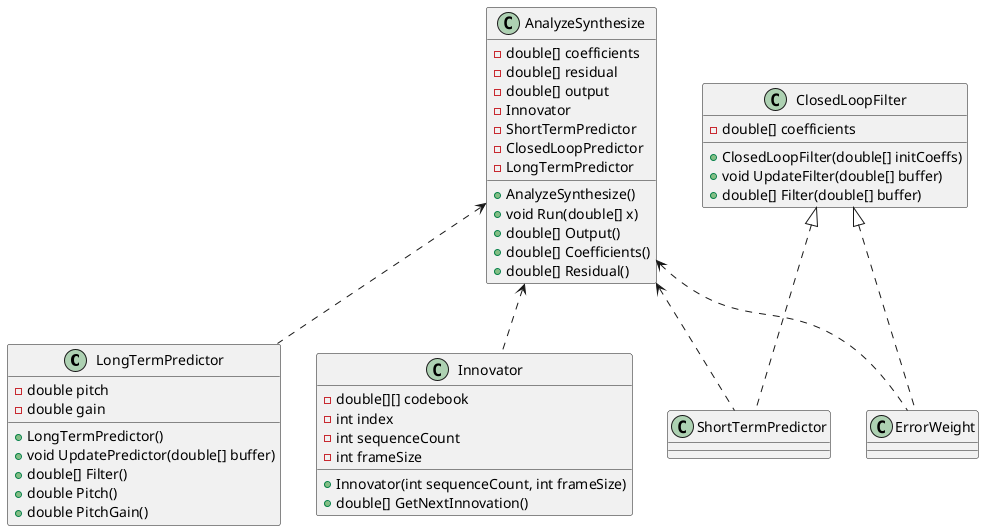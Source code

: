 @startuml

	class LongTermPredictor {
		+LongTermPredictor()
		+void UpdatePredictor(double[] buffer)
		+double[] Filter()
		+double Pitch()
		+double PitchGain()
		-double pitch
		-double gain
	}
	
	class ClosedLoopFilter {
		+ClosedLoopFilter(double[] initCoeffs)
		+void UpdateFilter(double[] buffer)
		+double[] Filter(double[] buffer)
		-double[] coefficients
	}
	
	class ShortTermPredictor {

	}
	class ErrorWeight {

	}
	
	class Innovator {
		+Innovator(int sequenceCount, int frameSize)
		+double[] GetNextInnovation()
		-double[][] codebook
		-int index
		-int sequenceCount
		-int frameSize
	}
	
	class AnalyzeSynthesize {
		+AnalyzeSynthesize()
		+void Run(double[] x)
		+double[] Output()
		+double[] Coefficients()
		+double[] Residual()
		-double[] coefficients
		-double[] residual
		-double[] output
		-Innovator
		-ShortTermPredictor
		-ClosedLoopPredictor
		-LongTermPredictor
	}
	
	AnalyzeSynthesize <.. Innovator
	AnalyzeSynthesize <.. LongTermPredictor 
	AnalyzeSynthesize <.. ShortTermPredictor
	AnalyzeSynthesize <.. ErrorWeight	
	ClosedLoopFilter <|.. ShortTermPredictor
	ClosedLoopFilter <|.. ErrorWeight
	
@enduml